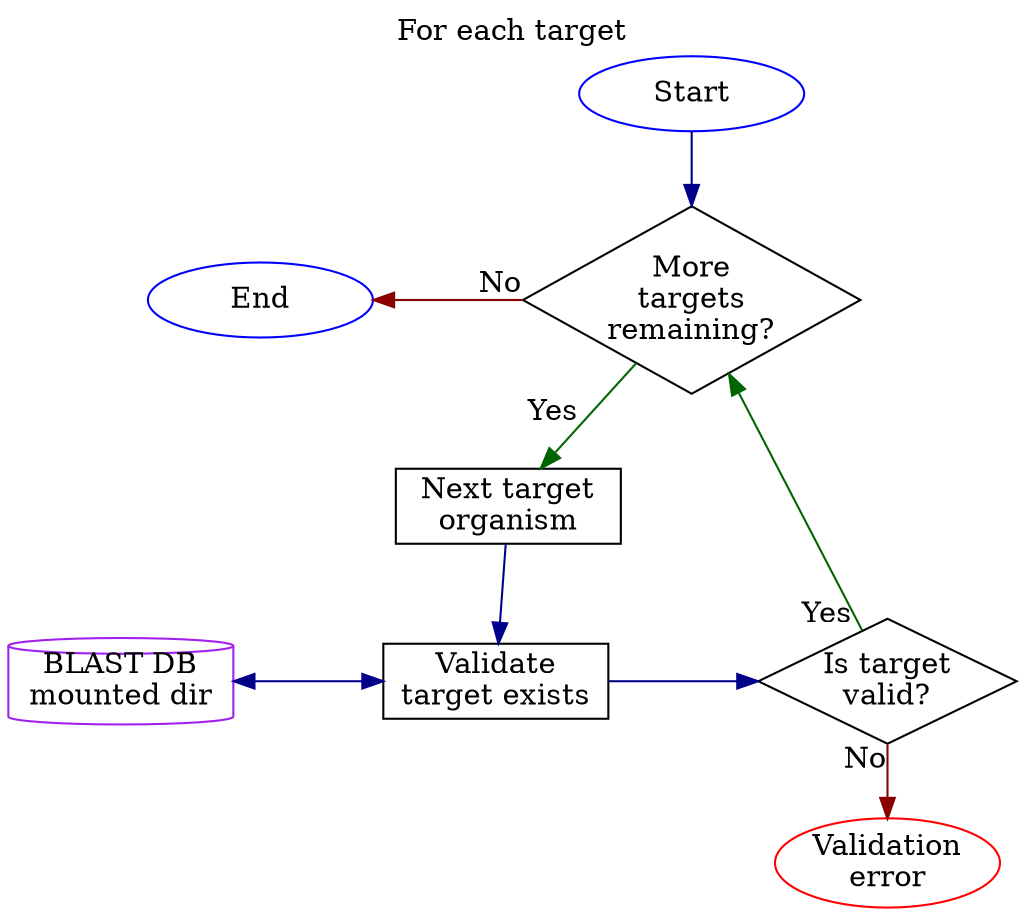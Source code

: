 digraph {
  graph [nodesep=1]
  node  [margin=0, shape=rect, width=1.5]
  edge  [color=darkblue]

  //
  // Nodes
  //

  Start [shape=oval, color=blue]
  End   [shape=oval, color=blue]
  Error [label="Validation\nerror", shape=oval, color=red]

  MoreTargetsRemaining [label="More\ntargets\nremaining?", shape=diamond]
  NextTargetOrg        [label="Next target\norganism"]
  ValidateTarget       [label="Validate\ntarget exists"]
  IsTargetValid        [label="Is target\nvalid?", shape=diamond]
  BlastDBFS            [label="BLAST DB\nmounted dir", shape=cylinder, color=purple]

  //
  // Edges
  //

  Start                -> MoreTargetsRemaining
  End                  -> MoreTargetsRemaining [headlabel="No", dir=back, color=darkred]
  MoreTargetsRemaining -> NextTargetOrg        [taillabel="\nYes      ", color=darkgreen]
  NextTargetOrg        -> ValidateTarget
  BlastDBFS            -> ValidateTarget       [dir=both]
  ValidateTarget       -> IsTargetValid
  IsTargetValid        -> Error                [taillabel="No", color=darkred]
  IsTargetValid        -> MoreTargetsRemaining [taillabel="Yes ", color=darkgreen]

  //
  // Formatting
  //
  {
    rank=same
    End
    MoreTargetsRemaining
  }
  {
    rank=same
    BlastDBFS
    ValidateTarget
    IsTargetValid
  }

  label="For each target"
  labelloc="t"
}